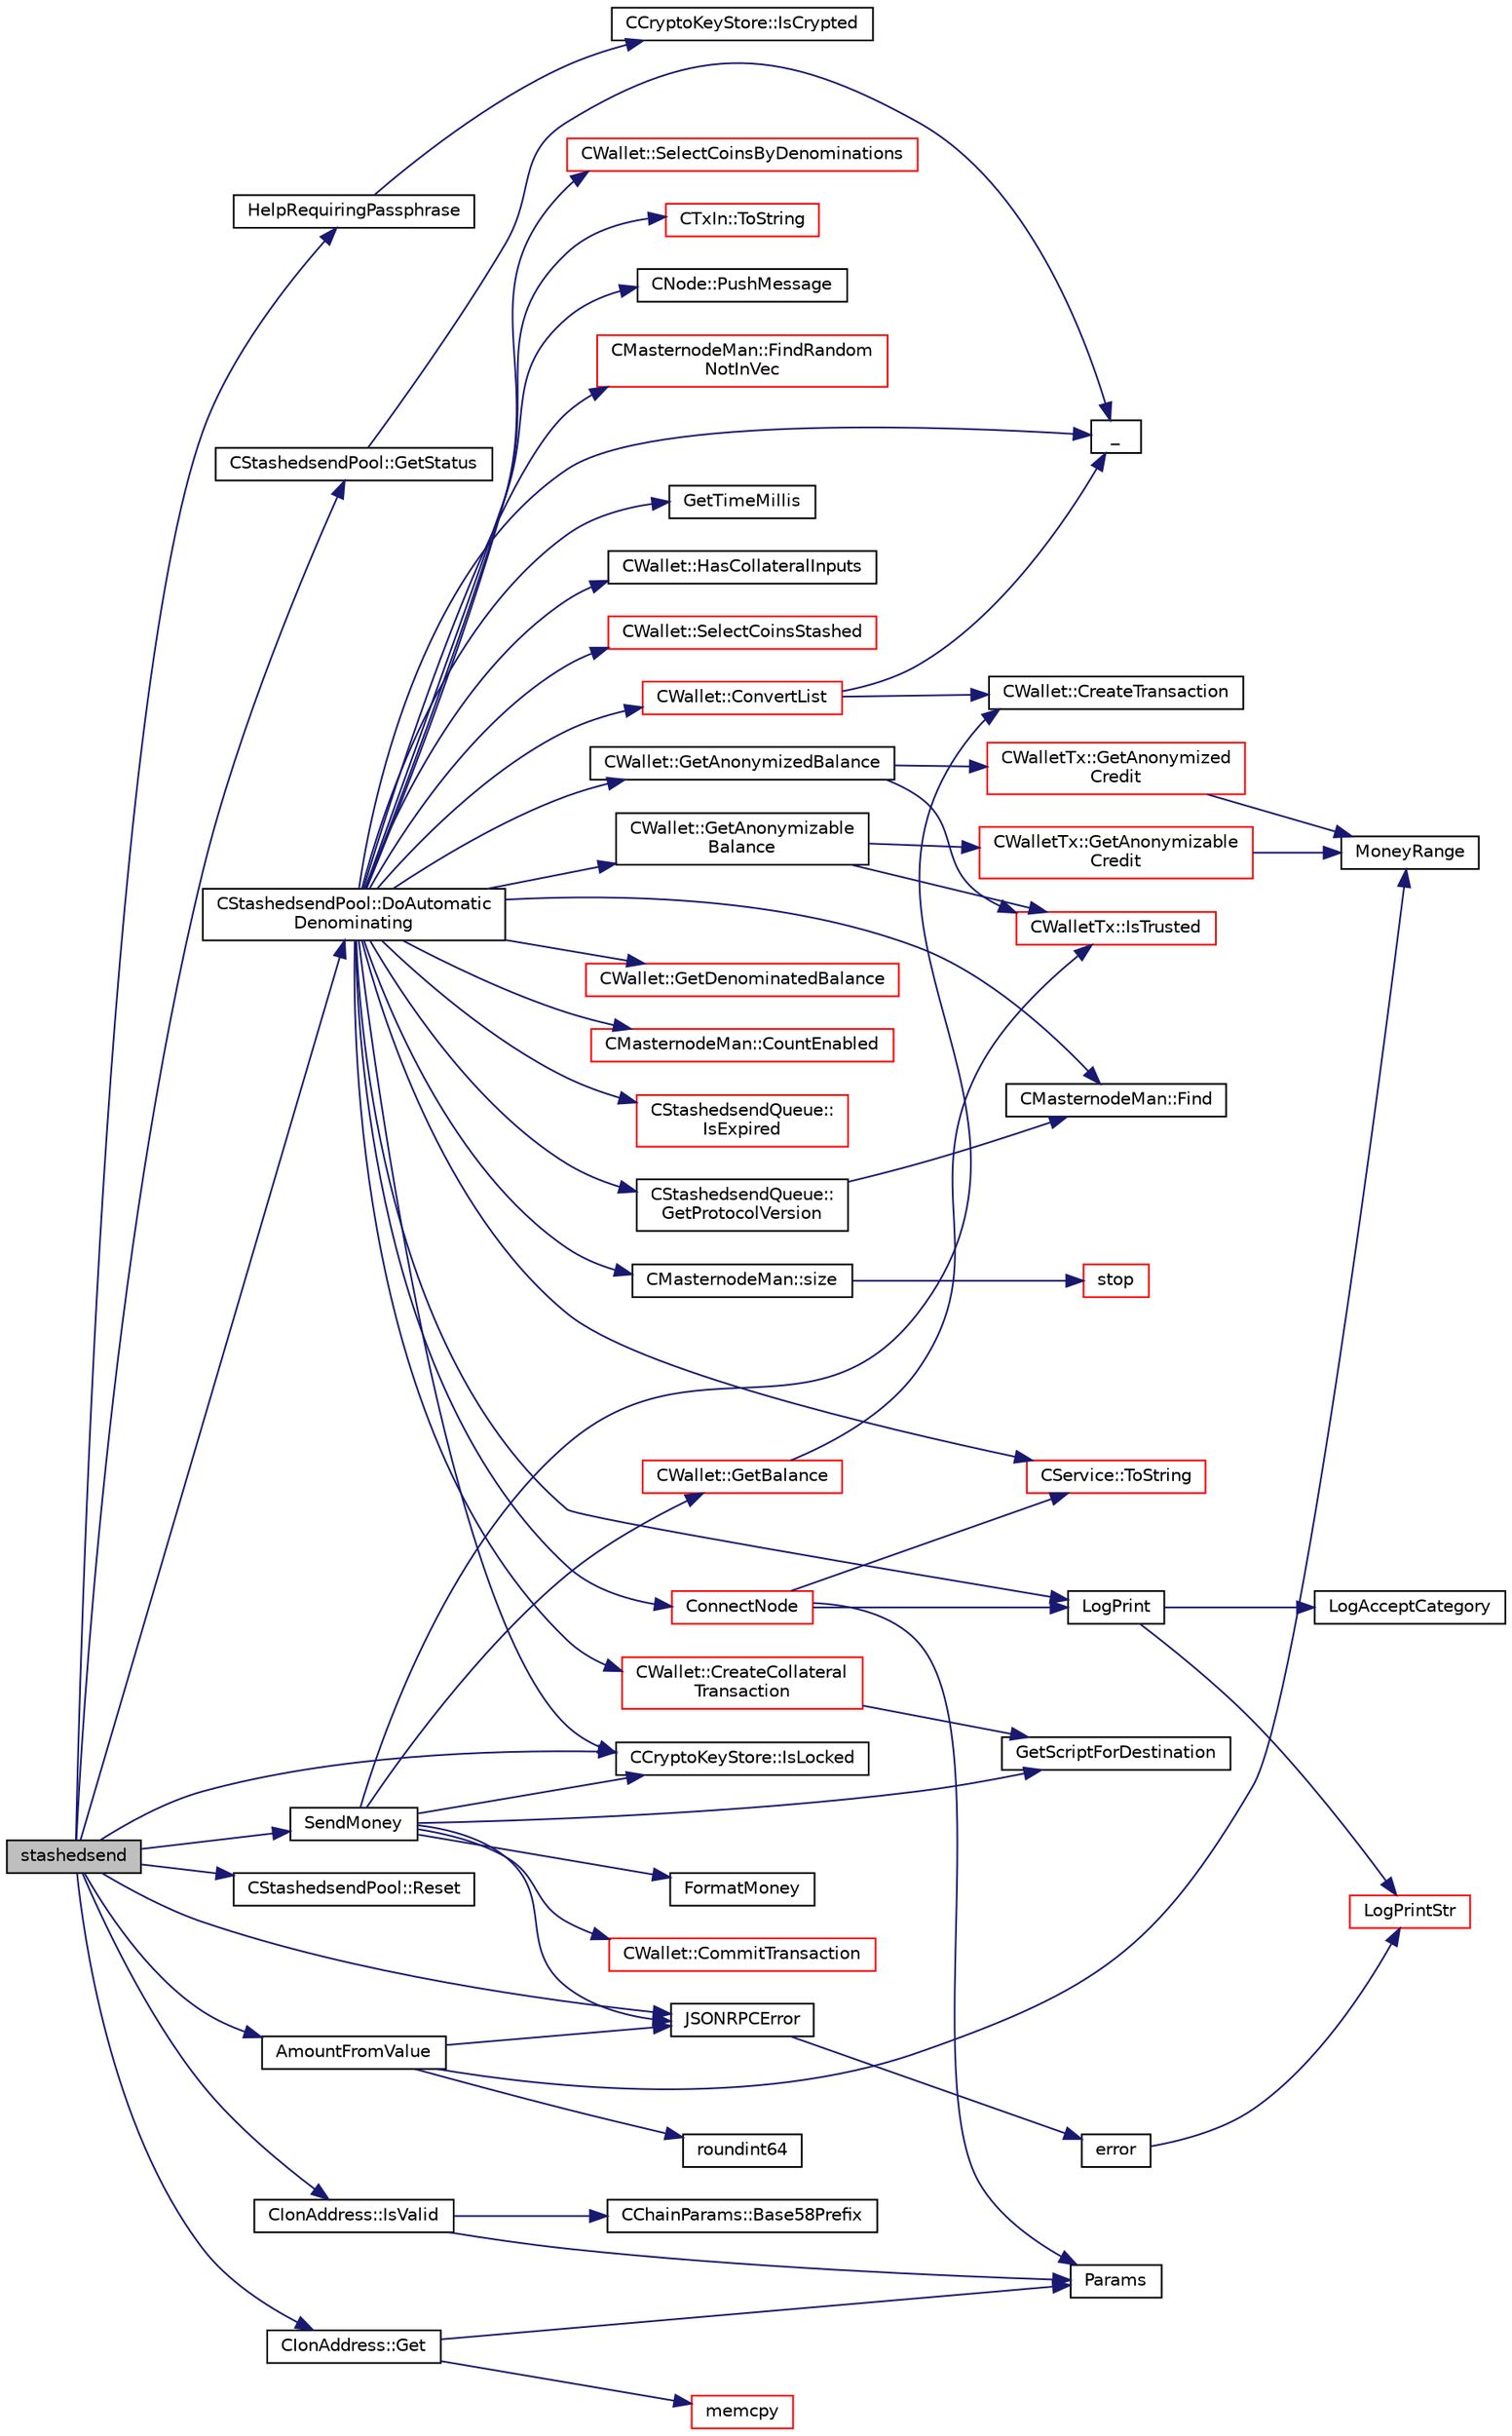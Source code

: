 digraph "stashedsend"
{
  edge [fontname="Helvetica",fontsize="10",labelfontname="Helvetica",labelfontsize="10"];
  node [fontname="Helvetica",fontsize="10",shape=record];
  rankdir="LR";
  Node1469 [label="stashedsend",height=0.2,width=0.4,color="black", fillcolor="grey75", style="filled", fontcolor="black"];
  Node1469 -> Node1470 [color="midnightblue",fontsize="10",style="solid",fontname="Helvetica"];
  Node1470 [label="HelpRequiringPassphrase",height=0.2,width=0.4,color="black", fillcolor="white", style="filled",URL="$d3/da2/rpcserver_8h.html#abcfbb0ad9335791f2832c01209b8f12d"];
  Node1470 -> Node1471 [color="midnightblue",fontsize="10",style="solid",fontname="Helvetica"];
  Node1471 [label="CCryptoKeyStore::IsCrypted",height=0.2,width=0.4,color="black", fillcolor="white", style="filled",URL="$db/dad/class_c_crypto_key_store.html#acc8fed44366c98fb481333ca6e867088"];
  Node1469 -> Node1472 [color="midnightblue",fontsize="10",style="solid",fontname="Helvetica"];
  Node1472 [label="CCryptoKeyStore::IsLocked",height=0.2,width=0.4,color="black", fillcolor="white", style="filled",URL="$db/dad/class_c_crypto_key_store.html#a52919fa284a3aa10f1b4bd6018b6dbee"];
  Node1469 -> Node1473 [color="midnightblue",fontsize="10",style="solid",fontname="Helvetica"];
  Node1473 [label="JSONRPCError",height=0.2,width=0.4,color="black", fillcolor="white", style="filled",URL="$d2/d30/rpcprotocol_8cpp.html#a17b1bb111ab339efc951929834766039"];
  Node1473 -> Node1474 [color="midnightblue",fontsize="10",style="solid",fontname="Helvetica"];
  Node1474 [label="error",height=0.2,width=0.4,color="black", fillcolor="white", style="filled",URL="$d8/d3c/util_8h.html#af8985880cf4ef26df0a5aa2ffcb76662"];
  Node1474 -> Node1475 [color="midnightblue",fontsize="10",style="solid",fontname="Helvetica"];
  Node1475 [label="LogPrintStr",height=0.2,width=0.4,color="red", fillcolor="white", style="filled",URL="$d8/d3c/util_8h.html#afd4c3002b2797c0560adddb6af3ca1da"];
  Node1469 -> Node1484 [color="midnightblue",fontsize="10",style="solid",fontname="Helvetica"];
  Node1484 [label="CStashedsendPool::DoAutomatic\lDenominating",height=0.2,width=0.4,color="black", fillcolor="white", style="filled",URL="$dd/d8a/class_c_stashedsend_pool.html#a21f19df4854af34c8f89187c768a524f",tooltip="Passively run Stashedsend in the background according to the configuration in settings (only for QT) ..."];
  Node1484 -> Node1485 [color="midnightblue",fontsize="10",style="solid",fontname="Helvetica"];
  Node1485 [label="_",height=0.2,width=0.4,color="black", fillcolor="white", style="filled",URL="$d9/d6d/ui__interface_8h.html#aad133bb6103b53cebf03fd01e2f11ba1",tooltip="Translation function: Call Translate signal on UI interface, which returns a boost::optional result..."];
  Node1484 -> Node1472 [color="midnightblue",fontsize="10",style="solid",fontname="Helvetica"];
  Node1484 -> Node1486 [color="midnightblue",fontsize="10",style="solid",fontname="Helvetica"];
  Node1486 [label="CMasternodeMan::size",height=0.2,width=0.4,color="black", fillcolor="white", style="filled",URL="$dc/d6b/class_c_masternode_man.html#a794ebfab7b09b51619a14d07306d817e"];
  Node1486 -> Node1487 [color="midnightblue",fontsize="10",style="solid",fontname="Helvetica"];
  Node1487 [label="stop",height=0.2,width=0.4,color="red", fillcolor="white", style="filled",URL="$d6/d76/rpcserver_8cpp.html#a7ed4eb27f00f40cee8c15108916e8d71"];
  Node1484 -> Node1489 [color="midnightblue",fontsize="10",style="solid",fontname="Helvetica"];
  Node1489 [label="LogPrint",height=0.2,width=0.4,color="black", fillcolor="white", style="filled",URL="$d8/d3c/util_8h.html#aab1f837a2366f424bdc996fdf6352171"];
  Node1489 -> Node1490 [color="midnightblue",fontsize="10",style="solid",fontname="Helvetica"];
  Node1490 [label="LogAcceptCategory",height=0.2,width=0.4,color="black", fillcolor="white", style="filled",URL="$d8/d3c/util_8h.html#a343d2a13efe00125f78d25dafb0a8d98"];
  Node1489 -> Node1475 [color="midnightblue",fontsize="10",style="solid",fontname="Helvetica"];
  Node1484 -> Node1491 [color="midnightblue",fontsize="10",style="solid",fontname="Helvetica"];
  Node1491 [label="CWallet::HasCollateralInputs",height=0.2,width=0.4,color="black", fillcolor="white", style="filled",URL="$d2/de5/class_c_wallet.html#a059d185bded45fcf230a7a75e1be5f0e"];
  Node1484 -> Node1492 [color="midnightblue",fontsize="10",style="solid",fontname="Helvetica"];
  Node1492 [label="CWallet::GetAnonymizedBalance",height=0.2,width=0.4,color="black", fillcolor="white", style="filled",URL="$d2/de5/class_c_wallet.html#ad71e805ab9614962a57cb931e91b4297"];
  Node1492 -> Node1493 [color="midnightblue",fontsize="10",style="solid",fontname="Helvetica"];
  Node1493 [label="CWalletTx::IsTrusted",height=0.2,width=0.4,color="red", fillcolor="white", style="filled",URL="$d6/d53/class_c_wallet_tx.html#a71efb0d5b5def8ae00a1d74b8741bfcb"];
  Node1492 -> Node1501 [color="midnightblue",fontsize="10",style="solid",fontname="Helvetica"];
  Node1501 [label="CWalletTx::GetAnonymized\lCredit",height=0.2,width=0.4,color="red", fillcolor="white", style="filled",URL="$d6/d53/class_c_wallet_tx.html#a49cae757845e1bf0cb3c8e17bd96d4a1"];
  Node1501 -> Node1506 [color="midnightblue",fontsize="10",style="solid",fontname="Helvetica"];
  Node1506 [label="MoneyRange",height=0.2,width=0.4,color="black", fillcolor="white", style="filled",URL="$dd/d2f/amount_8h.html#a12db56a9a1c931941f0943ecbb278aae"];
  Node1484 -> Node1507 [color="midnightblue",fontsize="10",style="solid",fontname="Helvetica"];
  Node1507 [label="CWallet::GetAnonymizable\lBalance",height=0.2,width=0.4,color="black", fillcolor="white", style="filled",URL="$d2/de5/class_c_wallet.html#a173ba5fb0dee2879755682ec21ee57a7"];
  Node1507 -> Node1493 [color="midnightblue",fontsize="10",style="solid",fontname="Helvetica"];
  Node1507 -> Node1508 [color="midnightblue",fontsize="10",style="solid",fontname="Helvetica"];
  Node1508 [label="CWalletTx::GetAnonymizable\lCredit",height=0.2,width=0.4,color="red", fillcolor="white", style="filled",URL="$d6/d53/class_c_wallet_tx.html#a36141f888e497336898f48274b92cf37"];
  Node1508 -> Node1506 [color="midnightblue",fontsize="10",style="solid",fontname="Helvetica"];
  Node1484 -> Node1511 [color="midnightblue",fontsize="10",style="solid",fontname="Helvetica"];
  Node1511 [label="CWallet::SelectCoinsStashed",height=0.2,width=0.4,color="red", fillcolor="white", style="filled",URL="$d2/de5/class_c_wallet.html#a889f18e108bfb224eb08517522e545f4"];
  Node1484 -> Node1515 [color="midnightblue",fontsize="10",style="solid",fontname="Helvetica"];
  Node1515 [label="CWallet::GetDenominatedBalance",height=0.2,width=0.4,color="red", fillcolor="white", style="filled",URL="$d2/de5/class_c_wallet.html#a3d9f78bd52a2bd03a9e79c1a84e76cd7"];
  Node1484 -> Node1518 [color="midnightblue",fontsize="10",style="solid",fontname="Helvetica"];
  Node1518 [label="CWallet::CreateCollateral\lTransaction",height=0.2,width=0.4,color="red", fillcolor="white", style="filled",URL="$d2/de5/class_c_wallet.html#a3efb1d87b0d5cb916f7289b72a38744d"];
  Node1518 -> Node1520 [color="midnightblue",fontsize="10",style="solid",fontname="Helvetica"];
  Node1520 [label="GetScriptForDestination",height=0.2,width=0.4,color="black", fillcolor="white", style="filled",URL="$dd/d0f/script_8cpp.html#ae40f28d3b46c21033f6ee1f1200d0321"];
  Node1484 -> Node1591 [color="midnightblue",fontsize="10",style="solid",fontname="Helvetica"];
  Node1591 [label="CMasternodeMan::CountEnabled",height=0.2,width=0.4,color="red", fillcolor="white", style="filled",URL="$dc/d6b/class_c_masternode_man.html#ae495279a035d7d259375ae95cbde28f4"];
  Node1484 -> Node1634 [color="midnightblue",fontsize="10",style="solid",fontname="Helvetica"];
  Node1634 [label="CStashedsendQueue::\lIsExpired",height=0.2,width=0.4,color="red", fillcolor="white", style="filled",URL="$dd/d34/class_c_stashedsend_queue.html#a64038ef4587ebbcf27c696826ca97b89",tooltip="Is this Stashedsend expired? "];
  Node1484 -> Node1635 [color="midnightblue",fontsize="10",style="solid",fontname="Helvetica"];
  Node1635 [label="CStashedsendQueue::\lGetProtocolVersion",height=0.2,width=0.4,color="black", fillcolor="white", style="filled",URL="$dd/d34/class_c_stashedsend_queue.html#a30ddee9b298800afc54b26b139e16edf",tooltip="Get the protocol version. "];
  Node1635 -> Node1636 [color="midnightblue",fontsize="10",style="solid",fontname="Helvetica"];
  Node1636 [label="CMasternodeMan::Find",height=0.2,width=0.4,color="black", fillcolor="white", style="filled",URL="$dc/d6b/class_c_masternode_man.html#aade63e2fbea916e7051819015ef31dc5"];
  Node1484 -> Node1637 [color="midnightblue",fontsize="10",style="solid",fontname="Helvetica"];
  Node1637 [label="CWallet::SelectCoinsByDenominations",height=0.2,width=0.4,color="red", fillcolor="white", style="filled",URL="$d2/de5/class_c_wallet.html#aefe8e1faa7abdcf9356152b1c4331799"];
  Node1484 -> Node1638 [color="midnightblue",fontsize="10",style="solid",fontname="Helvetica"];
  Node1638 [label="ConnectNode",height=0.2,width=0.4,color="red", fillcolor="white", style="filled",URL="$dd/d84/net_8cpp.html#abd8cb3f96f11637f9e7f67aac9b783e8"];
  Node1638 -> Node1489 [color="midnightblue",fontsize="10",style="solid",fontname="Helvetica"];
  Node1638 -> Node1642 [color="midnightblue",fontsize="10",style="solid",fontname="Helvetica"];
  Node1642 [label="CService::ToString",height=0.2,width=0.4,color="red", fillcolor="white", style="filled",URL="$d3/dcc/class_c_service.html#a225473158bc07c87a6a862160d73cfea"];
  Node1638 -> Node1478 [color="midnightblue",fontsize="10",style="solid",fontname="Helvetica"];
  Node1478 [label="Params",height=0.2,width=0.4,color="black", fillcolor="white", style="filled",URL="$df/dbf/chainparams_8cpp.html#ace5c5b706d71a324a417dd2db394fd4a",tooltip="Return the currently selected parameters. "];
  Node1484 -> Node1636 [color="midnightblue",fontsize="10",style="solid",fontname="Helvetica"];
  Node1484 -> Node1666 [color="midnightblue",fontsize="10",style="solid",fontname="Helvetica"];
  Node1666 [label="CTxIn::ToString",height=0.2,width=0.4,color="red", fillcolor="white", style="filled",URL="$de/da8/class_c_tx_in.html#a9f3dcba8a979ca7007448f8ad1d3c4c1"];
  Node1484 -> Node1668 [color="midnightblue",fontsize="10",style="solid",fontname="Helvetica"];
  Node1668 [label="CNode::PushMessage",height=0.2,width=0.4,color="black", fillcolor="white", style="filled",URL="$d1/d64/class_c_node.html#a204fda3d33404cb37698c085b1583ab2"];
  Node1484 -> Node1642 [color="midnightblue",fontsize="10",style="solid",fontname="Helvetica"];
  Node1484 -> Node1669 [color="midnightblue",fontsize="10",style="solid",fontname="Helvetica"];
  Node1669 [label="CMasternodeMan::FindRandom\lNotInVec",height=0.2,width=0.4,color="red", fillcolor="white", style="filled",URL="$dc/d6b/class_c_masternode_man.html#abfe90ee0fb23e6ff54b7801f6ddf4155",tooltip="Find a random entry. "];
  Node1484 -> Node1672 [color="midnightblue",fontsize="10",style="solid",fontname="Helvetica"];
  Node1672 [label="GetTimeMillis",height=0.2,width=0.4,color="black", fillcolor="white", style="filled",URL="$d8/d3c/util_8h.html#a139d0fe6387b9e230a9b8bb12d9b43b9"];
  Node1484 -> Node1673 [color="midnightblue",fontsize="10",style="solid",fontname="Helvetica"];
  Node1673 [label="CWallet::ConvertList",height=0.2,width=0.4,color="red", fillcolor="white", style="filled",URL="$d2/de5/class_c_wallet.html#adbc8cbc5a39e04446f4277487405c06b"];
  Node1673 -> Node1674 [color="midnightblue",fontsize="10",style="solid",fontname="Helvetica"];
  Node1674 [label="CWallet::CreateTransaction",height=0.2,width=0.4,color="black", fillcolor="white", style="filled",URL="$d2/de5/class_c_wallet.html#ad4f28aa4693c0d77a902b3b18de73d32"];
  Node1673 -> Node1485 [color="midnightblue",fontsize="10",style="solid",fontname="Helvetica"];
  Node1469 -> Node1683 [color="midnightblue",fontsize="10",style="solid",fontname="Helvetica"];
  Node1683 [label="CStashedsendPool::GetStatus",height=0.2,width=0.4,color="black", fillcolor="white", style="filled",URL="$dd/d8a/class_c_stashedsend_pool.html#a0f69c1f85ac76ac2682ce16a50398295"];
  Node1683 -> Node1485 [color="midnightblue",fontsize="10",style="solid",fontname="Helvetica"];
  Node1469 -> Node1684 [color="midnightblue",fontsize="10",style="solid",fontname="Helvetica"];
  Node1684 [label="CStashedsendPool::Reset",height=0.2,width=0.4,color="black", fillcolor="white", style="filled",URL="$dd/d8a/class_c_stashedsend_pool.html#a7b7c40ff69cf6775476fef0220284ac3"];
  Node1469 -> Node1685 [color="midnightblue",fontsize="10",style="solid",fontname="Helvetica"];
  Node1685 [label="CIonAddress::IsValid",height=0.2,width=0.4,color="black", fillcolor="white", style="filled",URL="$d1/de4/class_c_ion_address.html#a93cb71370b938e7fad4a74c4b5775da6"];
  Node1685 -> Node1478 [color="midnightblue",fontsize="10",style="solid",fontname="Helvetica"];
  Node1685 -> Node1686 [color="midnightblue",fontsize="10",style="solid",fontname="Helvetica"];
  Node1686 [label="CChainParams::Base58Prefix",height=0.2,width=0.4,color="black", fillcolor="white", style="filled",URL="$d1/d4f/class_c_chain_params.html#a103c58eca4a26a71201882b3ed6c4cb4"];
  Node1469 -> Node1687 [color="midnightblue",fontsize="10",style="solid",fontname="Helvetica"];
  Node1687 [label="AmountFromValue",height=0.2,width=0.4,color="black", fillcolor="white", style="filled",URL="$d6/d76/rpcserver_8cpp.html#a24a3c6bbc75f2c852a8e7a00df4b2970"];
  Node1687 -> Node1473 [color="midnightblue",fontsize="10",style="solid",fontname="Helvetica"];
  Node1687 -> Node1688 [color="midnightblue",fontsize="10",style="solid",fontname="Helvetica"];
  Node1688 [label="roundint64",height=0.2,width=0.4,color="black", fillcolor="white", style="filled",URL="$d8/d3c/util_8h.html#a27346c9c6df4174d2fa64b798b98eff5"];
  Node1687 -> Node1506 [color="midnightblue",fontsize="10",style="solid",fontname="Helvetica"];
  Node1469 -> Node1689 [color="midnightblue",fontsize="10",style="solid",fontname="Helvetica"];
  Node1689 [label="SendMoney",height=0.2,width=0.4,color="black", fillcolor="white", style="filled",URL="$d5/d6b/rpcstashedsend_8cpp.html#a49669702f73a24c1d1dc5a08d7c0785f"];
  Node1689 -> Node1473 [color="midnightblue",fontsize="10",style="solid",fontname="Helvetica"];
  Node1689 -> Node1690 [color="midnightblue",fontsize="10",style="solid",fontname="Helvetica"];
  Node1690 [label="CWallet::GetBalance",height=0.2,width=0.4,color="red", fillcolor="white", style="filled",URL="$d2/de5/class_c_wallet.html#aa6522c2833bc0a84d216cf102b51ba05"];
  Node1690 -> Node1493 [color="midnightblue",fontsize="10",style="solid",fontname="Helvetica"];
  Node1689 -> Node1472 [color="midnightblue",fontsize="10",style="solid",fontname="Helvetica"];
  Node1689 -> Node1520 [color="midnightblue",fontsize="10",style="solid",fontname="Helvetica"];
  Node1689 -> Node1674 [color="midnightblue",fontsize="10",style="solid",fontname="Helvetica"];
  Node1689 -> Node1692 [color="midnightblue",fontsize="10",style="solid",fontname="Helvetica"];
  Node1692 [label="FormatMoney",height=0.2,width=0.4,color="black", fillcolor="white", style="filled",URL="$df/d2d/util_8cpp.html#a3293aaba439017a99a494cbf39fb5681"];
  Node1689 -> Node1693 [color="midnightblue",fontsize="10",style="solid",fontname="Helvetica"];
  Node1693 [label="CWallet::CommitTransaction",height=0.2,width=0.4,color="red", fillcolor="white", style="filled",URL="$d2/de5/class_c_wallet.html#aa13fbeaebd271f910a54cc5b82d73fde"];
  Node1469 -> Node1730 [color="midnightblue",fontsize="10",style="solid",fontname="Helvetica"];
  Node1730 [label="CIonAddress::Get",height=0.2,width=0.4,color="black", fillcolor="white", style="filled",URL="$d1/de4/class_c_ion_address.html#aa70f9899f0a3cf37e4a87483db5cf99d"];
  Node1730 -> Node1544 [color="midnightblue",fontsize="10",style="solid",fontname="Helvetica"];
  Node1544 [label="memcpy",height=0.2,width=0.4,color="red", fillcolor="white", style="filled",URL="$d5/d9f/glibc__compat_8cpp.html#a0f46826ab0466591e136db24394923cf"];
  Node1730 -> Node1478 [color="midnightblue",fontsize="10",style="solid",fontname="Helvetica"];
}
